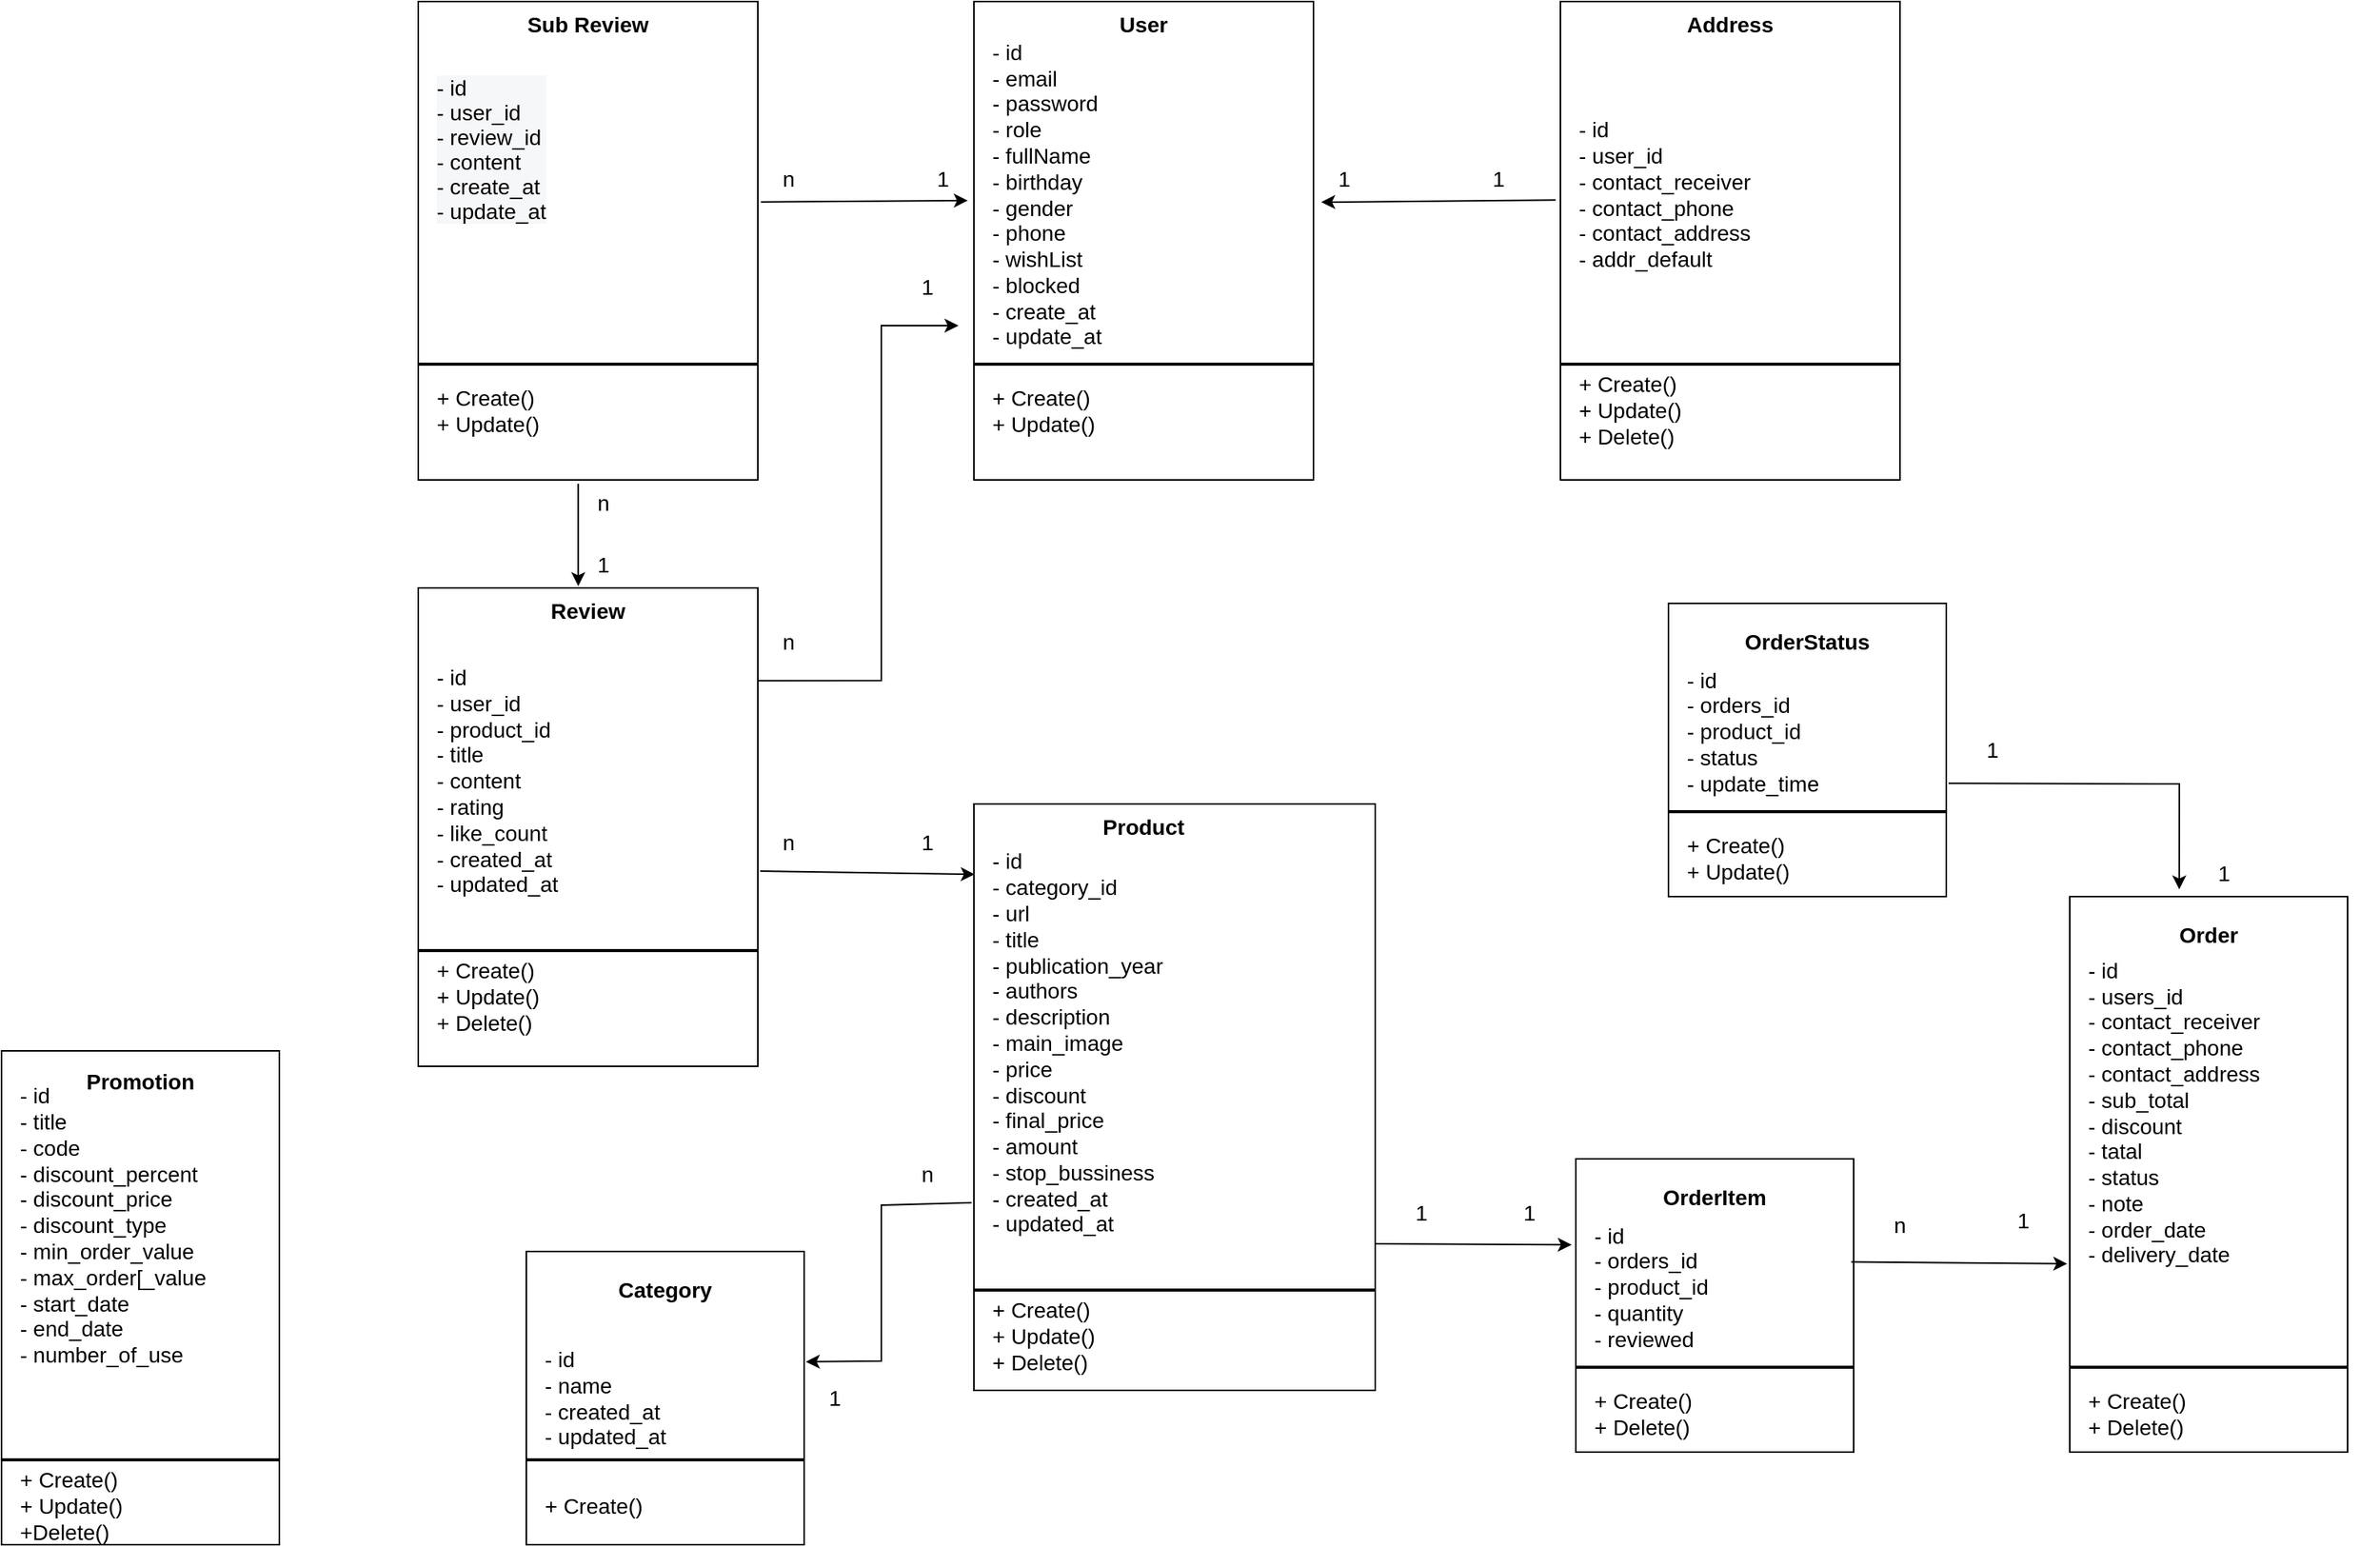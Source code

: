 <mxfile version="20.0.1" type="github"><diagram id="HE0md-Vd8A9gIBpLFvqV" name="Page-1"><mxGraphModel dx="1581" dy="454" grid="1" gridSize="10" guides="1" tooltips="1" connect="1" arrows="1" fold="1" page="1" pageScale="1" pageWidth="850" pageHeight="1100" math="0" shadow="0"><root><mxCell id="0"/><mxCell id="1" parent="0"/><mxCell id="4UyE1A-ZY681I3IgBDwQ-1" value="" style="rounded=0;whiteSpace=wrap;html=1;" parent="1" vertex="1"><mxGeometry x="460" y="110" width="220" height="310" as="geometry"/></mxCell><mxCell id="4UyE1A-ZY681I3IgBDwQ-2" value="&lt;b&gt;&lt;font style=&quot;font-size: 14px;&quot;&gt;User&lt;/font&gt;&lt;/b&gt;" style="text;html=1;strokeColor=none;fillColor=none;align=center;verticalAlign=middle;whiteSpace=wrap;rounded=0;" parent="1" vertex="1"><mxGeometry x="540" y="110" width="60" height="30" as="geometry"/></mxCell><mxCell id="4UyE1A-ZY681I3IgBDwQ-3" value="- id&lt;br&gt;&lt;div style=&quot;&quot;&gt;&lt;span style=&quot;background-color: initial;&quot;&gt;- email&lt;/span&gt;&lt;/div&gt;&lt;div style=&quot;&quot;&gt;&lt;span style=&quot;background-color: initial;&quot;&gt;- password&lt;/span&gt;&lt;/div&gt;&lt;div style=&quot;&quot;&gt;&lt;span style=&quot;background-color: initial;&quot;&gt;- role&lt;/span&gt;&lt;/div&gt;&lt;div style=&quot;&quot;&gt;&lt;span style=&quot;background-color: initial;&quot;&gt;- fullName&lt;/span&gt;&lt;/div&gt;&lt;div style=&quot;&quot;&gt;&lt;span style=&quot;background-color: initial;&quot;&gt;- birthday&lt;/span&gt;&lt;/div&gt;&lt;div style=&quot;&quot;&gt;&lt;span style=&quot;background-color: initial;&quot;&gt;- gender&lt;/span&gt;&lt;/div&gt;&lt;div style=&quot;&quot;&gt;&lt;span style=&quot;background-color: initial;&quot;&gt;- phone&lt;/span&gt;&lt;/div&gt;&lt;div style=&quot;&quot;&gt;&lt;span style=&quot;background-color: initial;&quot;&gt;- wishList&lt;/span&gt;&lt;/div&gt;&lt;div style=&quot;&quot;&gt;&lt;span style=&quot;background-color: initial;&quot;&gt;- blocked&lt;/span&gt;&lt;/div&gt;&lt;div style=&quot;&quot;&gt;&lt;span style=&quot;background-color: initial;&quot;&gt;- create_at&lt;/span&gt;&lt;/div&gt;&lt;div style=&quot;&quot;&gt;&lt;span style=&quot;background-color: initial;&quot;&gt;- update_at&lt;/span&gt;&lt;/div&gt;" style="text;html=1;strokeColor=none;fillColor=none;align=left;verticalAlign=middle;whiteSpace=wrap;rounded=0;fontSize=14;" parent="1" vertex="1"><mxGeometry x="470" y="150" width="140" height="170" as="geometry"/></mxCell><mxCell id="4UyE1A-ZY681I3IgBDwQ-7" value="+ Create()&lt;br&gt;+ Update()" style="text;html=1;strokeColor=none;fillColor=none;align=left;verticalAlign=middle;whiteSpace=wrap;rounded=0;fontSize=14;" parent="1" vertex="1"><mxGeometry x="470" y="360" width="120" height="30" as="geometry"/></mxCell><mxCell id="4UyE1A-ZY681I3IgBDwQ-8" value="" style="line;strokeWidth=2;html=1;fontSize=14;" parent="1" vertex="1"><mxGeometry x="460" y="340" width="220" height="10" as="geometry"/></mxCell><mxCell id="4UyE1A-ZY681I3IgBDwQ-9" value="" style="rounded=0;whiteSpace=wrap;html=1;" parent="1" vertex="1"><mxGeometry x="100" y="110" width="220" height="310" as="geometry"/></mxCell><mxCell id="4UyE1A-ZY681I3IgBDwQ-10" value="&lt;span style=&quot;font-size: 14px;&quot;&gt;&lt;b&gt;Sub Review&lt;/b&gt;&lt;/span&gt;" style="text;html=1;strokeColor=none;fillColor=none;align=center;verticalAlign=middle;whiteSpace=wrap;rounded=0;" parent="1" vertex="1"><mxGeometry x="155" y="110" width="110" height="30" as="geometry"/></mxCell><mxCell id="4UyE1A-ZY681I3IgBDwQ-11" value="&lt;p style=&quot;margin: 0px; font-variant-numeric: normal; font-variant-east-asian: normal; font-stretch: normal; line-height: normal; -webkit-text-stroke-color: rgb(0, 0, 0); background-color: rgb(246, 247, 249);&quot; class=&quot;p1&quot;&gt;&lt;span style=&quot;font-kerning: none;&quot; class=&quot;s1&quot;&gt;- id&lt;/span&gt;&lt;/p&gt;&lt;p style=&quot;margin: 0px; font-variant-numeric: normal; font-variant-east-asian: normal; font-stretch: normal; line-height: normal; -webkit-text-stroke-color: rgb(0, 0, 0); background-color: rgb(246, 247, 249);&quot; class=&quot;p1&quot;&gt;&lt;span style=&quot;font-kerning: none;&quot; class=&quot;s1&quot;&gt;- user_id&lt;/span&gt;&lt;/p&gt;&lt;p style=&quot;margin: 0px; font-variant-numeric: normal; font-variant-east-asian: normal; font-stretch: normal; line-height: normal; -webkit-text-stroke-color: rgb(0, 0, 0); background-color: rgb(246, 247, 249);&quot; class=&quot;p1&quot;&gt;&lt;span style=&quot;font-kerning: none;&quot; class=&quot;s1&quot;&gt;- review_id&lt;/span&gt;&lt;/p&gt;&lt;p style=&quot;margin: 0px; font-variant-numeric: normal; font-variant-east-asian: normal; font-stretch: normal; line-height: normal; -webkit-text-stroke-color: rgb(0, 0, 0); background-color: rgb(246, 247, 249);&quot; class=&quot;p1&quot;&gt;&lt;span style=&quot;font-kerning: none;&quot; class=&quot;s1&quot;&gt;- content&lt;/span&gt;&lt;/p&gt;&lt;p style=&quot;margin: 0px; font-variant-numeric: normal; font-variant-east-asian: normal; font-stretch: normal; line-height: normal; -webkit-text-stroke-color: rgb(0, 0, 0); background-color: rgb(246, 247, 249);&quot; class=&quot;p1&quot;&gt;&lt;span style=&quot;font-kerning: none;&quot; class=&quot;s1&quot;&gt;- create_at&lt;/span&gt;&lt;/p&gt;&lt;p style=&quot;margin: 0px; font-variant-numeric: normal; font-variant-east-asian: normal; font-stretch: normal; line-height: normal; -webkit-text-stroke-color: rgb(0, 0, 0); background-color: rgb(246, 247, 249);&quot; class=&quot;p1&quot;&gt;&lt;span style=&quot;font-kerning: none;&quot; class=&quot;s1&quot;&gt;- update_at&lt;/span&gt;&lt;/p&gt;" style="text;html=1;align=left;verticalAlign=middle;whiteSpace=wrap;rounded=0;fontSize=14;" parent="1" vertex="1"><mxGeometry x="110" y="120" width="140" height="170" as="geometry"/></mxCell><mxCell id="4UyE1A-ZY681I3IgBDwQ-12" value="+ Create()&lt;br&gt;+ Update()" style="text;html=1;strokeColor=none;fillColor=none;align=left;verticalAlign=middle;whiteSpace=wrap;rounded=0;fontSize=14;" parent="1" vertex="1"><mxGeometry x="110" y="360" width="120" height="30" as="geometry"/></mxCell><mxCell id="4UyE1A-ZY681I3IgBDwQ-13" value="" style="line;strokeWidth=2;html=1;fontSize=14;" parent="1" vertex="1"><mxGeometry x="100" y="340" width="220" height="10" as="geometry"/></mxCell><mxCell id="4UyE1A-ZY681I3IgBDwQ-14" value="" style="endArrow=classic;html=1;rounded=0;fontSize=14;exitX=1.009;exitY=0.419;exitDx=0;exitDy=0;exitPerimeter=0;entryX=-0.018;entryY=0.416;entryDx=0;entryDy=0;entryPerimeter=0;" parent="1" source="4UyE1A-ZY681I3IgBDwQ-9" target="4UyE1A-ZY681I3IgBDwQ-1" edge="1"><mxGeometry width="50" height="50" relative="1" as="geometry"><mxPoint x="380" y="340" as="sourcePoint"/><mxPoint x="430" y="290" as="targetPoint"/></mxGeometry></mxCell><mxCell id="4UyE1A-ZY681I3IgBDwQ-15" value="n" style="text;html=1;strokeColor=none;fillColor=none;align=center;verticalAlign=middle;whiteSpace=wrap;rounded=0;fontSize=14;" parent="1" vertex="1"><mxGeometry x="310" y="210" width="60" height="30" as="geometry"/></mxCell><mxCell id="4UyE1A-ZY681I3IgBDwQ-16" value="1" style="text;html=1;strokeColor=none;fillColor=none;align=center;verticalAlign=middle;whiteSpace=wrap;rounded=0;fontSize=14;" parent="1" vertex="1"><mxGeometry x="410" y="210" width="60" height="30" as="geometry"/></mxCell><mxCell id="4UyE1A-ZY681I3IgBDwQ-17" value="" style="rounded=0;whiteSpace=wrap;html=1;" parent="1" vertex="1"><mxGeometry x="840" y="110" width="220" height="310" as="geometry"/></mxCell><mxCell id="4UyE1A-ZY681I3IgBDwQ-18" value="&lt;span style=&quot;font-size: 14px;&quot;&gt;&lt;b&gt;Address&lt;/b&gt;&lt;/span&gt;" style="text;html=1;strokeColor=none;fillColor=none;align=center;verticalAlign=middle;whiteSpace=wrap;rounded=0;" parent="1" vertex="1"><mxGeometry x="920" y="110" width="60" height="30" as="geometry"/></mxCell><mxCell id="4UyE1A-ZY681I3IgBDwQ-19" value="- id&lt;br&gt;&lt;div style=&quot;&quot;&gt;&lt;span style=&quot;background-color: initial;&quot;&gt;- user_id&lt;/span&gt;&lt;/div&gt;&lt;div style=&quot;&quot;&gt;&lt;span style=&quot;background-color: initial;&quot;&gt;- contact_receiver&lt;/span&gt;&lt;/div&gt;&lt;div style=&quot;&quot;&gt;&lt;span style=&quot;background-color: initial;&quot;&gt;- contact_phone&lt;/span&gt;&lt;/div&gt;&lt;div style=&quot;&quot;&gt;&lt;span style=&quot;background-color: initial;&quot;&gt;- contact_address&lt;/span&gt;&lt;/div&gt;&lt;div style=&quot;&quot;&gt;&lt;span style=&quot;background-color: initial;&quot;&gt;- addr_default&lt;/span&gt;&lt;/div&gt;" style="text;html=1;strokeColor=none;fillColor=none;align=left;verticalAlign=middle;whiteSpace=wrap;rounded=0;fontSize=14;" parent="1" vertex="1"><mxGeometry x="850" y="150" width="140" height="170" as="geometry"/></mxCell><mxCell id="4UyE1A-ZY681I3IgBDwQ-20" value="+ Create()&lt;br&gt;+ Update()&lt;br&gt;+ Delete()" style="text;html=1;strokeColor=none;fillColor=none;align=left;verticalAlign=middle;whiteSpace=wrap;rounded=0;fontSize=14;" parent="1" vertex="1"><mxGeometry x="850" y="360" width="120" height="30" as="geometry"/></mxCell><mxCell id="4UyE1A-ZY681I3IgBDwQ-21" value="" style="line;strokeWidth=2;html=1;fontSize=14;" parent="1" vertex="1"><mxGeometry x="840" y="340" width="220" height="10" as="geometry"/></mxCell><mxCell id="4UyE1A-ZY681I3IgBDwQ-22" value="" style="endArrow=classic;html=1;rounded=0;fontSize=14;exitX=-0.014;exitY=0.415;exitDx=0;exitDy=0;exitPerimeter=0;entryX=0.25;entryY=1;entryDx=0;entryDy=0;" parent="1" source="4UyE1A-ZY681I3IgBDwQ-17" target="4UyE1A-ZY681I3IgBDwQ-23" edge="1"><mxGeometry width="50" height="50" relative="1" as="geometry"><mxPoint x="681.98" y="239.89" as="sourcePoint"/><mxPoint x="730" y="340" as="targetPoint"/></mxGeometry></mxCell><mxCell id="4UyE1A-ZY681I3IgBDwQ-23" value="1" style="text;html=1;strokeColor=none;fillColor=none;align=center;verticalAlign=middle;whiteSpace=wrap;rounded=0;fontSize=14;" parent="1" vertex="1"><mxGeometry x="670" y="210" width="60" height="30" as="geometry"/></mxCell><mxCell id="4UyE1A-ZY681I3IgBDwQ-24" value="1" style="text;html=1;strokeColor=none;fillColor=none;align=center;verticalAlign=middle;whiteSpace=wrap;rounded=0;fontSize=14;" parent="1" vertex="1"><mxGeometry x="770" y="210" width="60" height="30" as="geometry"/></mxCell><mxCell id="4UyE1A-ZY681I3IgBDwQ-25" value="" style="rounded=0;whiteSpace=wrap;html=1;" parent="1" vertex="1"><mxGeometry x="100" y="490" width="220" height="310" as="geometry"/></mxCell><mxCell id="4UyE1A-ZY681I3IgBDwQ-26" value="&lt;span style=&quot;font-size: 14px;&quot;&gt;&lt;b&gt;Review&lt;/b&gt;&lt;/span&gt;" style="text;html=1;strokeColor=none;fillColor=none;align=center;verticalAlign=middle;whiteSpace=wrap;rounded=0;" parent="1" vertex="1"><mxGeometry x="180" y="490" width="60" height="30" as="geometry"/></mxCell><mxCell id="4UyE1A-ZY681I3IgBDwQ-27" value="- id&lt;br&gt;&lt;div style=&quot;&quot;&gt;&lt;span style=&quot;background-color: initial;&quot;&gt;- user_id&lt;/span&gt;&lt;/div&gt;&lt;div style=&quot;&quot;&gt;&lt;span style=&quot;background-color: initial;&quot;&gt;- product_id&lt;/span&gt;&lt;/div&gt;&lt;div style=&quot;&quot;&gt;&lt;span style=&quot;background-color: initial;&quot;&gt;- title&lt;/span&gt;&lt;/div&gt;&lt;div style=&quot;&quot;&gt;&lt;span style=&quot;background-color: initial;&quot;&gt;- content&lt;/span&gt;&lt;/div&gt;&lt;div style=&quot;&quot;&gt;- rating&lt;/div&gt;&lt;div style=&quot;&quot;&gt;- like_count&lt;/div&gt;&lt;div style=&quot;&quot;&gt;- created_at&lt;/div&gt;&lt;div style=&quot;&quot;&gt;- updated_at&lt;/div&gt;" style="text;html=1;strokeColor=none;fillColor=none;align=left;verticalAlign=middle;whiteSpace=wrap;rounded=0;fontSize=14;" parent="1" vertex="1"><mxGeometry x="110" y="530" width="140" height="170" as="geometry"/></mxCell><mxCell id="4UyE1A-ZY681I3IgBDwQ-28" value="+ Create()&lt;br&gt;+ Update()&lt;br&gt;+ Delete()" style="text;html=1;strokeColor=none;fillColor=none;align=left;verticalAlign=middle;whiteSpace=wrap;rounded=0;fontSize=14;" parent="1" vertex="1"><mxGeometry x="110" y="740" width="120" height="30" as="geometry"/></mxCell><mxCell id="4UyE1A-ZY681I3IgBDwQ-29" value="" style="line;strokeWidth=2;html=1;fontSize=14;" parent="1" vertex="1"><mxGeometry x="100" y="720" width="220" height="10" as="geometry"/></mxCell><mxCell id="4UyE1A-ZY681I3IgBDwQ-30" value="" style="endArrow=classic;html=1;rounded=0;fontSize=14;exitX=0.471;exitY=1.008;exitDx=0;exitDy=0;exitPerimeter=0;entryX=0.394;entryY=-0.039;entryDx=0;entryDy=0;entryPerimeter=0;" parent="1" source="4UyE1A-ZY681I3IgBDwQ-9" target="4UyE1A-ZY681I3IgBDwQ-26" edge="1"><mxGeometry width="50" height="50" relative="1" as="geometry"><mxPoint x="360" y="370" as="sourcePoint"/><mxPoint x="410" y="320" as="targetPoint"/></mxGeometry></mxCell><mxCell id="4UyE1A-ZY681I3IgBDwQ-31" value="n" style="text;html=1;strokeColor=none;fillColor=none;align=center;verticalAlign=middle;whiteSpace=wrap;rounded=0;fontSize=14;" parent="1" vertex="1"><mxGeometry x="190" y="420" width="60" height="30" as="geometry"/></mxCell><mxCell id="4UyE1A-ZY681I3IgBDwQ-32" value="1" style="text;html=1;strokeColor=none;fillColor=none;align=center;verticalAlign=middle;whiteSpace=wrap;rounded=0;fontSize=14;" parent="1" vertex="1"><mxGeometry x="190" y="460" width="60" height="30" as="geometry"/></mxCell><mxCell id="4UyE1A-ZY681I3IgBDwQ-34" value="" style="endArrow=classic;html=1;rounded=0;fontSize=14;exitX=1;exitY=0.194;exitDx=0;exitDy=0;exitPerimeter=0;" parent="1" source="4UyE1A-ZY681I3IgBDwQ-25" edge="1"><mxGeometry width="50" height="50" relative="1" as="geometry"><mxPoint x="360" y="380" as="sourcePoint"/><mxPoint x="450" y="320" as="targetPoint"/><Array as="points"><mxPoint x="400" y="550"/><mxPoint x="400" y="320"/></Array></mxGeometry></mxCell><mxCell id="4UyE1A-ZY681I3IgBDwQ-36" value="n" style="text;html=1;strokeColor=none;fillColor=none;align=center;verticalAlign=middle;whiteSpace=wrap;rounded=0;fontSize=14;" parent="1" vertex="1"><mxGeometry x="310" y="510" width="60" height="30" as="geometry"/></mxCell><mxCell id="4UyE1A-ZY681I3IgBDwQ-37" value="1" style="text;html=1;strokeColor=none;fillColor=none;align=center;verticalAlign=middle;whiteSpace=wrap;rounded=0;fontSize=14;" parent="1" vertex="1"><mxGeometry x="400" y="280" width="60" height="30" as="geometry"/></mxCell><mxCell id="4UyE1A-ZY681I3IgBDwQ-41" value="" style="rounded=0;whiteSpace=wrap;html=1;" parent="1" vertex="1"><mxGeometry x="460" y="630" width="260" height="380" as="geometry"/></mxCell><mxCell id="4UyE1A-ZY681I3IgBDwQ-42" value="&lt;span style=&quot;font-size: 14px;&quot;&gt;&lt;b&gt;Product&lt;/b&gt;&lt;/span&gt;" style="text;html=1;strokeColor=none;fillColor=none;align=center;verticalAlign=middle;whiteSpace=wrap;rounded=0;" parent="1" vertex="1"><mxGeometry x="540" y="630" width="60" height="30" as="geometry"/></mxCell><mxCell id="4UyE1A-ZY681I3IgBDwQ-43" value="- id&lt;br&gt;&lt;div style=&quot;&quot;&gt;&lt;span style=&quot;background-color: initial;&quot;&gt;- category_id&lt;/span&gt;&lt;/div&gt;&lt;div style=&quot;&quot;&gt;&lt;span style=&quot;background-color: initial;&quot;&gt;- url&lt;/span&gt;&lt;/div&gt;&lt;div style=&quot;&quot;&gt;&lt;span style=&quot;background-color: initial;&quot;&gt;- title&lt;/span&gt;&lt;/div&gt;&lt;div style=&quot;&quot;&gt;&lt;span style=&quot;background-color: initial;&quot;&gt;- publication_year&lt;/span&gt;&lt;/div&gt;&lt;div style=&quot;&quot;&gt;&lt;span style=&quot;background-color: initial;&quot;&gt;- authors&lt;/span&gt;&lt;/div&gt;&lt;div style=&quot;&quot;&gt;&lt;span style=&quot;background-color: initial;&quot;&gt;- description&lt;/span&gt;&lt;/div&gt;&lt;div style=&quot;&quot;&gt;&lt;span style=&quot;background-color: initial;&quot;&gt;- main_image&lt;/span&gt;&lt;/div&gt;&lt;div style=&quot;&quot;&gt;&lt;span style=&quot;background-color: initial;&quot;&gt;- price&lt;/span&gt;&lt;/div&gt;&lt;div style=&quot;&quot;&gt;&lt;span style=&quot;background-color: initial;&quot;&gt;- discount&lt;/span&gt;&lt;/div&gt;&lt;div style=&quot;&quot;&gt;&lt;span style=&quot;background-color: initial;&quot;&gt;- final_price&lt;/span&gt;&lt;/div&gt;&lt;div style=&quot;&quot;&gt;&lt;span style=&quot;background-color: initial;&quot;&gt;- amount&lt;/span&gt;&lt;/div&gt;&lt;div style=&quot;&quot;&gt;&lt;span style=&quot;background-color: initial;&quot;&gt;- stop_bussiness&lt;/span&gt;&lt;/div&gt;&lt;div style=&quot;&quot;&gt;&lt;span style=&quot;background-color: initial;&quot;&gt;- created_at&lt;/span&gt;&lt;/div&gt;&lt;div style=&quot;&quot;&gt;&lt;span style=&quot;background-color: initial;&quot;&gt;- updated_at&lt;/span&gt;&lt;/div&gt;&lt;div style=&quot;&quot;&gt;&lt;span style=&quot;background-color: initial;&quot;&gt;&lt;br&gt;&lt;/span&gt;&lt;/div&gt;&lt;div style=&quot;&quot;&gt;&lt;span style=&quot;background-color: initial;&quot;&gt;&lt;br&gt;&lt;/span&gt;&lt;/div&gt;&lt;div style=&quot;&quot;&gt;&lt;span style=&quot;background-color: initial;&quot;&gt;&lt;br&gt;&lt;/span&gt;&lt;/div&gt;" style="text;html=1;strokeColor=none;fillColor=none;align=left;verticalAlign=middle;whiteSpace=wrap;rounded=0;fontSize=14;" parent="1" vertex="1"><mxGeometry x="470" y="670" width="140" height="280" as="geometry"/></mxCell><mxCell id="4UyE1A-ZY681I3IgBDwQ-44" value="+ Create()&lt;br&gt;+ Update()&lt;br&gt;+ Delete()" style="text;html=1;strokeColor=none;fillColor=none;align=left;verticalAlign=middle;whiteSpace=wrap;rounded=0;fontSize=14;" parent="1" vertex="1"><mxGeometry x="470" y="960" width="120" height="30" as="geometry"/></mxCell><mxCell id="4UyE1A-ZY681I3IgBDwQ-45" value="" style="line;strokeWidth=2;html=1;fontSize=14;" parent="1" vertex="1"><mxGeometry x="460" y="940" width="260" height="10" as="geometry"/></mxCell><mxCell id="4UyE1A-ZY681I3IgBDwQ-47" value="" style="endArrow=classic;html=1;rounded=0;fontSize=14;exitX=1.007;exitY=0.592;exitDx=0;exitDy=0;exitPerimeter=0;entryX=0.002;entryY=0.12;entryDx=0;entryDy=0;entryPerimeter=0;" parent="1" source="4UyE1A-ZY681I3IgBDwQ-25" target="4UyE1A-ZY681I3IgBDwQ-41" edge="1"><mxGeometry width="50" height="50" relative="1" as="geometry"><mxPoint x="430" y="750" as="sourcePoint"/><mxPoint x="480" y="700" as="targetPoint"/></mxGeometry></mxCell><mxCell id="4UyE1A-ZY681I3IgBDwQ-48" value="n" style="text;html=1;strokeColor=none;fillColor=none;align=center;verticalAlign=middle;whiteSpace=wrap;rounded=0;fontSize=14;" parent="1" vertex="1"><mxGeometry x="310" y="640" width="60" height="30" as="geometry"/></mxCell><mxCell id="4UyE1A-ZY681I3IgBDwQ-49" value="1" style="text;html=1;strokeColor=none;fillColor=none;align=center;verticalAlign=middle;whiteSpace=wrap;rounded=0;fontSize=14;" parent="1" vertex="1"><mxGeometry x="400" y="640" width="60" height="30" as="geometry"/></mxCell><mxCell id="4UyE1A-ZY681I3IgBDwQ-50" value="" style="rounded=0;whiteSpace=wrap;html=1;" parent="1" vertex="1"><mxGeometry x="170" y="920" width="180" height="190" as="geometry"/></mxCell><mxCell id="4UyE1A-ZY681I3IgBDwQ-51" value="&lt;span style=&quot;font-size: 14px;&quot;&gt;&lt;b&gt;Category&lt;/b&gt;&lt;/span&gt;" style="text;html=1;strokeColor=none;fillColor=none;align=center;verticalAlign=middle;whiteSpace=wrap;rounded=0;" parent="1" vertex="1"><mxGeometry x="230" y="930" width="60" height="30" as="geometry"/></mxCell><mxCell id="4UyE1A-ZY681I3IgBDwQ-52" value="- id&lt;br&gt;&lt;div style=&quot;&quot;&gt;&lt;span style=&quot;background-color: initial;&quot;&gt;- name&lt;/span&gt;&lt;/div&gt;&lt;div style=&quot;&quot;&gt;&lt;span style=&quot;background-color: initial;&quot;&gt;- created_at&lt;/span&gt;&lt;/div&gt;&lt;div style=&quot;&quot;&gt;&lt;span style=&quot;background-color: initial;&quot;&gt;- updated_at&lt;/span&gt;&lt;/div&gt;" style="text;html=1;strokeColor=none;fillColor=none;align=left;verticalAlign=middle;whiteSpace=wrap;rounded=0;fontSize=14;" parent="1" vertex="1"><mxGeometry x="180" y="945" width="140" height="140" as="geometry"/></mxCell><mxCell id="4UyE1A-ZY681I3IgBDwQ-53" value="+ Create()" style="text;html=1;strokeColor=none;fillColor=none;align=left;verticalAlign=middle;whiteSpace=wrap;rounded=0;fontSize=14;" parent="1" vertex="1"><mxGeometry x="180" y="1070" width="120" height="30" as="geometry"/></mxCell><mxCell id="4UyE1A-ZY681I3IgBDwQ-54" value="" style="line;strokeWidth=2;html=1;fontSize=14;" parent="1" vertex="1"><mxGeometry x="170" y="1050" width="180" height="10" as="geometry"/></mxCell><mxCell id="4UyE1A-ZY681I3IgBDwQ-55" value="" style="endArrow=classic;html=1;rounded=0;fontSize=14;entryX=1.006;entryY=0.376;entryDx=0;entryDy=0;entryPerimeter=0;exitX=-0.006;exitY=0.68;exitDx=0;exitDy=0;exitPerimeter=0;" parent="1" source="4UyE1A-ZY681I3IgBDwQ-41" target="4UyE1A-ZY681I3IgBDwQ-50" edge="1"><mxGeometry width="50" height="50" relative="1" as="geometry"><mxPoint x="400" y="830" as="sourcePoint"/><mxPoint x="320" y="820" as="targetPoint"/><Array as="points"><mxPoint x="400" y="890"/><mxPoint x="400" y="991"/></Array></mxGeometry></mxCell><mxCell id="4UyE1A-ZY681I3IgBDwQ-56" value="n" style="text;html=1;strokeColor=none;fillColor=none;align=center;verticalAlign=middle;whiteSpace=wrap;rounded=0;fontSize=14;" parent="1" vertex="1"><mxGeometry x="400" y="850" width="60" height="40" as="geometry"/></mxCell><mxCell id="4UyE1A-ZY681I3IgBDwQ-57" value="1" style="text;html=1;strokeColor=none;fillColor=none;align=center;verticalAlign=middle;whiteSpace=wrap;rounded=0;fontSize=14;" parent="1" vertex="1"><mxGeometry x="340" y="1000" width="60" height="30" as="geometry"/></mxCell><mxCell id="4UyE1A-ZY681I3IgBDwQ-58" value="" style="rounded=0;whiteSpace=wrap;html=1;" parent="1" vertex="1"><mxGeometry x="-170" y="790" width="180" height="320" as="geometry"/></mxCell><mxCell id="4UyE1A-ZY681I3IgBDwQ-59" value="&lt;span style=&quot;font-size: 14px;&quot;&gt;&lt;b&gt;Promotion&lt;/b&gt;&lt;/span&gt;" style="text;html=1;strokeColor=none;fillColor=none;align=center;verticalAlign=middle;whiteSpace=wrap;rounded=0;" parent="1" vertex="1"><mxGeometry x="-110" y="795" width="60" height="30" as="geometry"/></mxCell><mxCell id="4UyE1A-ZY681I3IgBDwQ-60" value="- id&lt;br&gt;&lt;div style=&quot;&quot;&gt;&lt;span style=&quot;background-color: initial;&quot;&gt;- title&lt;/span&gt;&lt;/div&gt;&lt;div style=&quot;&quot;&gt;&lt;span style=&quot;background-color: initial;&quot;&gt;- code&lt;/span&gt;&lt;/div&gt;&lt;div style=&quot;&quot;&gt;&lt;span style=&quot;background-color: initial;&quot;&gt;- discount_percent&lt;/span&gt;&lt;/div&gt;&lt;div style=&quot;&quot;&gt;&lt;span style=&quot;background-color: initial;&quot;&gt;- discount_price&lt;/span&gt;&lt;/div&gt;&lt;div style=&quot;&quot;&gt;&lt;span style=&quot;background-color: initial;&quot;&gt;- discount_type&lt;/span&gt;&lt;/div&gt;&lt;div style=&quot;&quot;&gt;&lt;span style=&quot;background-color: initial;&quot;&gt;- min_order_value&lt;/span&gt;&lt;/div&gt;&lt;div style=&quot;&quot;&gt;&lt;span style=&quot;background-color: initial;&quot;&gt;- max_order[_value&lt;/span&gt;&lt;/div&gt;&lt;div style=&quot;&quot;&gt;- start_date&lt;/div&gt;&lt;div style=&quot;&quot;&gt;- end_date&lt;/div&gt;&lt;div style=&quot;&quot;&gt;- number_of_use&lt;/div&gt;" style="text;html=1;strokeColor=none;fillColor=none;align=left;verticalAlign=middle;whiteSpace=wrap;rounded=0;fontSize=14;" parent="1" vertex="1"><mxGeometry x="-160" y="855" width="140" height="95" as="geometry"/></mxCell><mxCell id="4UyE1A-ZY681I3IgBDwQ-61" value="+ Create()&lt;br&gt;+ Update()&lt;br&gt;+Delete()" style="text;html=1;strokeColor=none;fillColor=none;align=left;verticalAlign=middle;whiteSpace=wrap;rounded=0;fontSize=14;" parent="1" vertex="1"><mxGeometry x="-160" y="1070" width="120" height="30" as="geometry"/></mxCell><mxCell id="4UyE1A-ZY681I3IgBDwQ-62" value="" style="line;strokeWidth=2;html=1;fontSize=14;" parent="1" vertex="1"><mxGeometry x="-170" y="1050" width="180" height="10" as="geometry"/></mxCell><mxCell id="4UyE1A-ZY681I3IgBDwQ-63" value="" style="rounded=0;whiteSpace=wrap;html=1;" parent="1" vertex="1"><mxGeometry x="850" y="860" width="180" height="190" as="geometry"/></mxCell><mxCell id="4UyE1A-ZY681I3IgBDwQ-64" value="&lt;span style=&quot;font-size: 14px;&quot;&gt;&lt;b&gt;OrderItem&lt;/b&gt;&lt;/span&gt;" style="text;html=1;strokeColor=none;fillColor=none;align=center;verticalAlign=middle;whiteSpace=wrap;rounded=0;" parent="1" vertex="1"><mxGeometry x="910" y="870" width="60" height="30" as="geometry"/></mxCell><mxCell id="4UyE1A-ZY681I3IgBDwQ-65" value="- id&lt;br&gt;- orders_id&lt;br&gt;- product_id&lt;br&gt;- quantity&lt;br&gt;- reviewed" style="text;html=1;strokeColor=none;fillColor=none;align=left;verticalAlign=middle;whiteSpace=wrap;rounded=0;fontSize=14;" parent="1" vertex="1"><mxGeometry x="860" y="915" width="110" height="55" as="geometry"/></mxCell><mxCell id="4UyE1A-ZY681I3IgBDwQ-66" value="+ Create()&lt;br&gt;+ Delete()" style="text;html=1;strokeColor=none;fillColor=none;align=left;verticalAlign=middle;whiteSpace=wrap;rounded=0;fontSize=14;" parent="1" vertex="1"><mxGeometry x="860" y="1010" width="120" height="30" as="geometry"/></mxCell><mxCell id="4UyE1A-ZY681I3IgBDwQ-67" value="" style="line;strokeWidth=2;html=1;fontSize=14;" parent="1" vertex="1"><mxGeometry x="850" y="990" width="180" height="10" as="geometry"/></mxCell><mxCell id="4UyE1A-ZY681I3IgBDwQ-68" value="" style="endArrow=classic;html=1;rounded=0;fontSize=14;exitX=1;exitY=0.75;exitDx=0;exitDy=0;entryX=-0.015;entryY=0.293;entryDx=0;entryDy=0;entryPerimeter=0;" parent="1" source="4UyE1A-ZY681I3IgBDwQ-41" target="4UyE1A-ZY681I3IgBDwQ-63" edge="1"><mxGeometry width="50" height="50" relative="1" as="geometry"><mxPoint x="480" y="830" as="sourcePoint"/><mxPoint x="840" y="915" as="targetPoint"/></mxGeometry></mxCell><mxCell id="4UyE1A-ZY681I3IgBDwQ-69" value="1" style="text;html=1;strokeColor=none;fillColor=none;align=center;verticalAlign=middle;whiteSpace=wrap;rounded=0;fontSize=14;" parent="1" vertex="1"><mxGeometry x="720" y="880" width="60" height="30" as="geometry"/></mxCell><mxCell id="4UyE1A-ZY681I3IgBDwQ-70" value="1" style="text;html=1;strokeColor=none;fillColor=none;align=center;verticalAlign=middle;whiteSpace=wrap;rounded=0;fontSize=14;" parent="1" vertex="1"><mxGeometry x="790" y="880" width="60" height="30" as="geometry"/></mxCell><mxCell id="4UyE1A-ZY681I3IgBDwQ-71" value="" style="rounded=0;whiteSpace=wrap;html=1;" parent="1" vertex="1"><mxGeometry x="1170" y="690" width="180" height="360" as="geometry"/></mxCell><mxCell id="4UyE1A-ZY681I3IgBDwQ-72" value="&lt;span style=&quot;font-size: 14px;&quot;&gt;&lt;b&gt;Order&lt;/b&gt;&lt;/span&gt;" style="text;html=1;strokeColor=none;fillColor=none;align=center;verticalAlign=middle;whiteSpace=wrap;rounded=0;" parent="1" vertex="1"><mxGeometry x="1230" y="700" width="60" height="30" as="geometry"/></mxCell><mxCell id="4UyE1A-ZY681I3IgBDwQ-73" value="- id&lt;br&gt;- users_id&lt;br&gt;- contact_receiver&lt;br&gt;- contact_phone&lt;br&gt;- contact_address&lt;br&gt;- sub_total&lt;br&gt;- discount&lt;br&gt;- tatal&lt;br&gt;- status&lt;br&gt;- note&lt;br&gt;- order_date&lt;br&gt;- delivery_date" style="text;html=1;strokeColor=none;fillColor=none;align=left;verticalAlign=middle;whiteSpace=wrap;rounded=0;fontSize=14;" parent="1" vertex="1"><mxGeometry x="1180" y="740" width="190" height="180" as="geometry"/></mxCell><mxCell id="4UyE1A-ZY681I3IgBDwQ-74" value="+ Create()&lt;br&gt;+ Delete()" style="text;html=1;strokeColor=none;fillColor=none;align=left;verticalAlign=middle;whiteSpace=wrap;rounded=0;fontSize=14;" parent="1" vertex="1"><mxGeometry x="1180" y="1010" width="120" height="30" as="geometry"/></mxCell><mxCell id="4UyE1A-ZY681I3IgBDwQ-75" value="" style="line;strokeWidth=2;html=1;fontSize=14;" parent="1" vertex="1"><mxGeometry x="1170" y="990" width="180" height="10" as="geometry"/></mxCell><mxCell id="4UyE1A-ZY681I3IgBDwQ-76" value="" style="endArrow=classic;html=1;rounded=0;fontSize=14;entryX=-0.009;entryY=0.661;entryDx=0;entryDy=0;entryPerimeter=0;exitX=0.991;exitY=0.351;exitDx=0;exitDy=0;exitPerimeter=0;" parent="1" source="4UyE1A-ZY681I3IgBDwQ-63" target="4UyE1A-ZY681I3IgBDwQ-71" edge="1"><mxGeometry width="50" height="50" relative="1" as="geometry"><mxPoint x="1010" y="940" as="sourcePoint"/><mxPoint x="1060" y="890" as="targetPoint"/></mxGeometry></mxCell><mxCell id="4UyE1A-ZY681I3IgBDwQ-78" value="1" style="text;html=1;strokeColor=none;fillColor=none;align=center;verticalAlign=middle;whiteSpace=wrap;rounded=0;fontSize=14;" parent="1" vertex="1"><mxGeometry x="1110" y="885" width="60" height="30" as="geometry"/></mxCell><mxCell id="4UyE1A-ZY681I3IgBDwQ-79" value="n" style="text;html=1;strokeColor=none;fillColor=none;align=center;verticalAlign=middle;whiteSpace=wrap;rounded=0;fontSize=14;" parent="1" vertex="1"><mxGeometry x="1030" y="887.5" width="60" height="30" as="geometry"/></mxCell><mxCell id="4UyE1A-ZY681I3IgBDwQ-80" value="" style="rounded=0;whiteSpace=wrap;html=1;" parent="1" vertex="1"><mxGeometry x="910" y="500" width="180" height="190" as="geometry"/></mxCell><mxCell id="4UyE1A-ZY681I3IgBDwQ-81" value="&lt;span style=&quot;font-size: 14px;&quot;&gt;&lt;b&gt;OrderStatus&lt;/b&gt;&lt;/span&gt;" style="text;html=1;strokeColor=none;fillColor=none;align=center;verticalAlign=middle;whiteSpace=wrap;rounded=0;" parent="1" vertex="1"><mxGeometry x="970" y="510" width="60" height="30" as="geometry"/></mxCell><mxCell id="4UyE1A-ZY681I3IgBDwQ-82" value="- id&lt;br&gt;- orders_id&lt;br&gt;- product_id&lt;br&gt;- status&lt;br&gt;- update_time" style="text;html=1;strokeColor=none;fillColor=none;align=left;verticalAlign=middle;whiteSpace=wrap;rounded=0;fontSize=14;" parent="1" vertex="1"><mxGeometry x="920" y="555" width="110" height="55" as="geometry"/></mxCell><mxCell id="4UyE1A-ZY681I3IgBDwQ-83" value="+ Create()&lt;br&gt;+ Update()" style="text;html=1;strokeColor=none;fillColor=none;align=left;verticalAlign=middle;whiteSpace=wrap;rounded=0;fontSize=14;" parent="1" vertex="1"><mxGeometry x="920" y="650" width="120" height="30" as="geometry"/></mxCell><mxCell id="4UyE1A-ZY681I3IgBDwQ-84" value="" style="line;strokeWidth=2;html=1;fontSize=14;" parent="1" vertex="1"><mxGeometry x="910" y="630" width="180" height="10" as="geometry"/></mxCell><mxCell id="4UyE1A-ZY681I3IgBDwQ-85" value="" style="endArrow=classic;html=1;rounded=0;fontSize=14;exitX=1.008;exitY=0.614;exitDx=0;exitDy=0;exitPerimeter=0;entryX=0.394;entryY=-0.013;entryDx=0;entryDy=0;entryPerimeter=0;" parent="1" source="4UyE1A-ZY681I3IgBDwQ-80" target="4UyE1A-ZY681I3IgBDwQ-71" edge="1"><mxGeometry width="50" height="50" relative="1" as="geometry"><mxPoint x="1020" y="750" as="sourcePoint"/><mxPoint x="1280" y="617" as="targetPoint"/><Array as="points"><mxPoint x="1241" y="617"/></Array></mxGeometry></mxCell><mxCell id="4UyE1A-ZY681I3IgBDwQ-86" value="1" style="text;html=1;strokeColor=none;fillColor=none;align=center;verticalAlign=middle;whiteSpace=wrap;rounded=0;fontSize=14;" parent="1" vertex="1"><mxGeometry x="1090" y="580" width="60" height="30" as="geometry"/></mxCell><mxCell id="4UyE1A-ZY681I3IgBDwQ-87" value="1" style="text;html=1;strokeColor=none;fillColor=none;align=center;verticalAlign=middle;whiteSpace=wrap;rounded=0;fontSize=14;" parent="1" vertex="1"><mxGeometry x="1240" y="660" width="60" height="30" as="geometry"/></mxCell></root></mxGraphModel></diagram></mxfile>